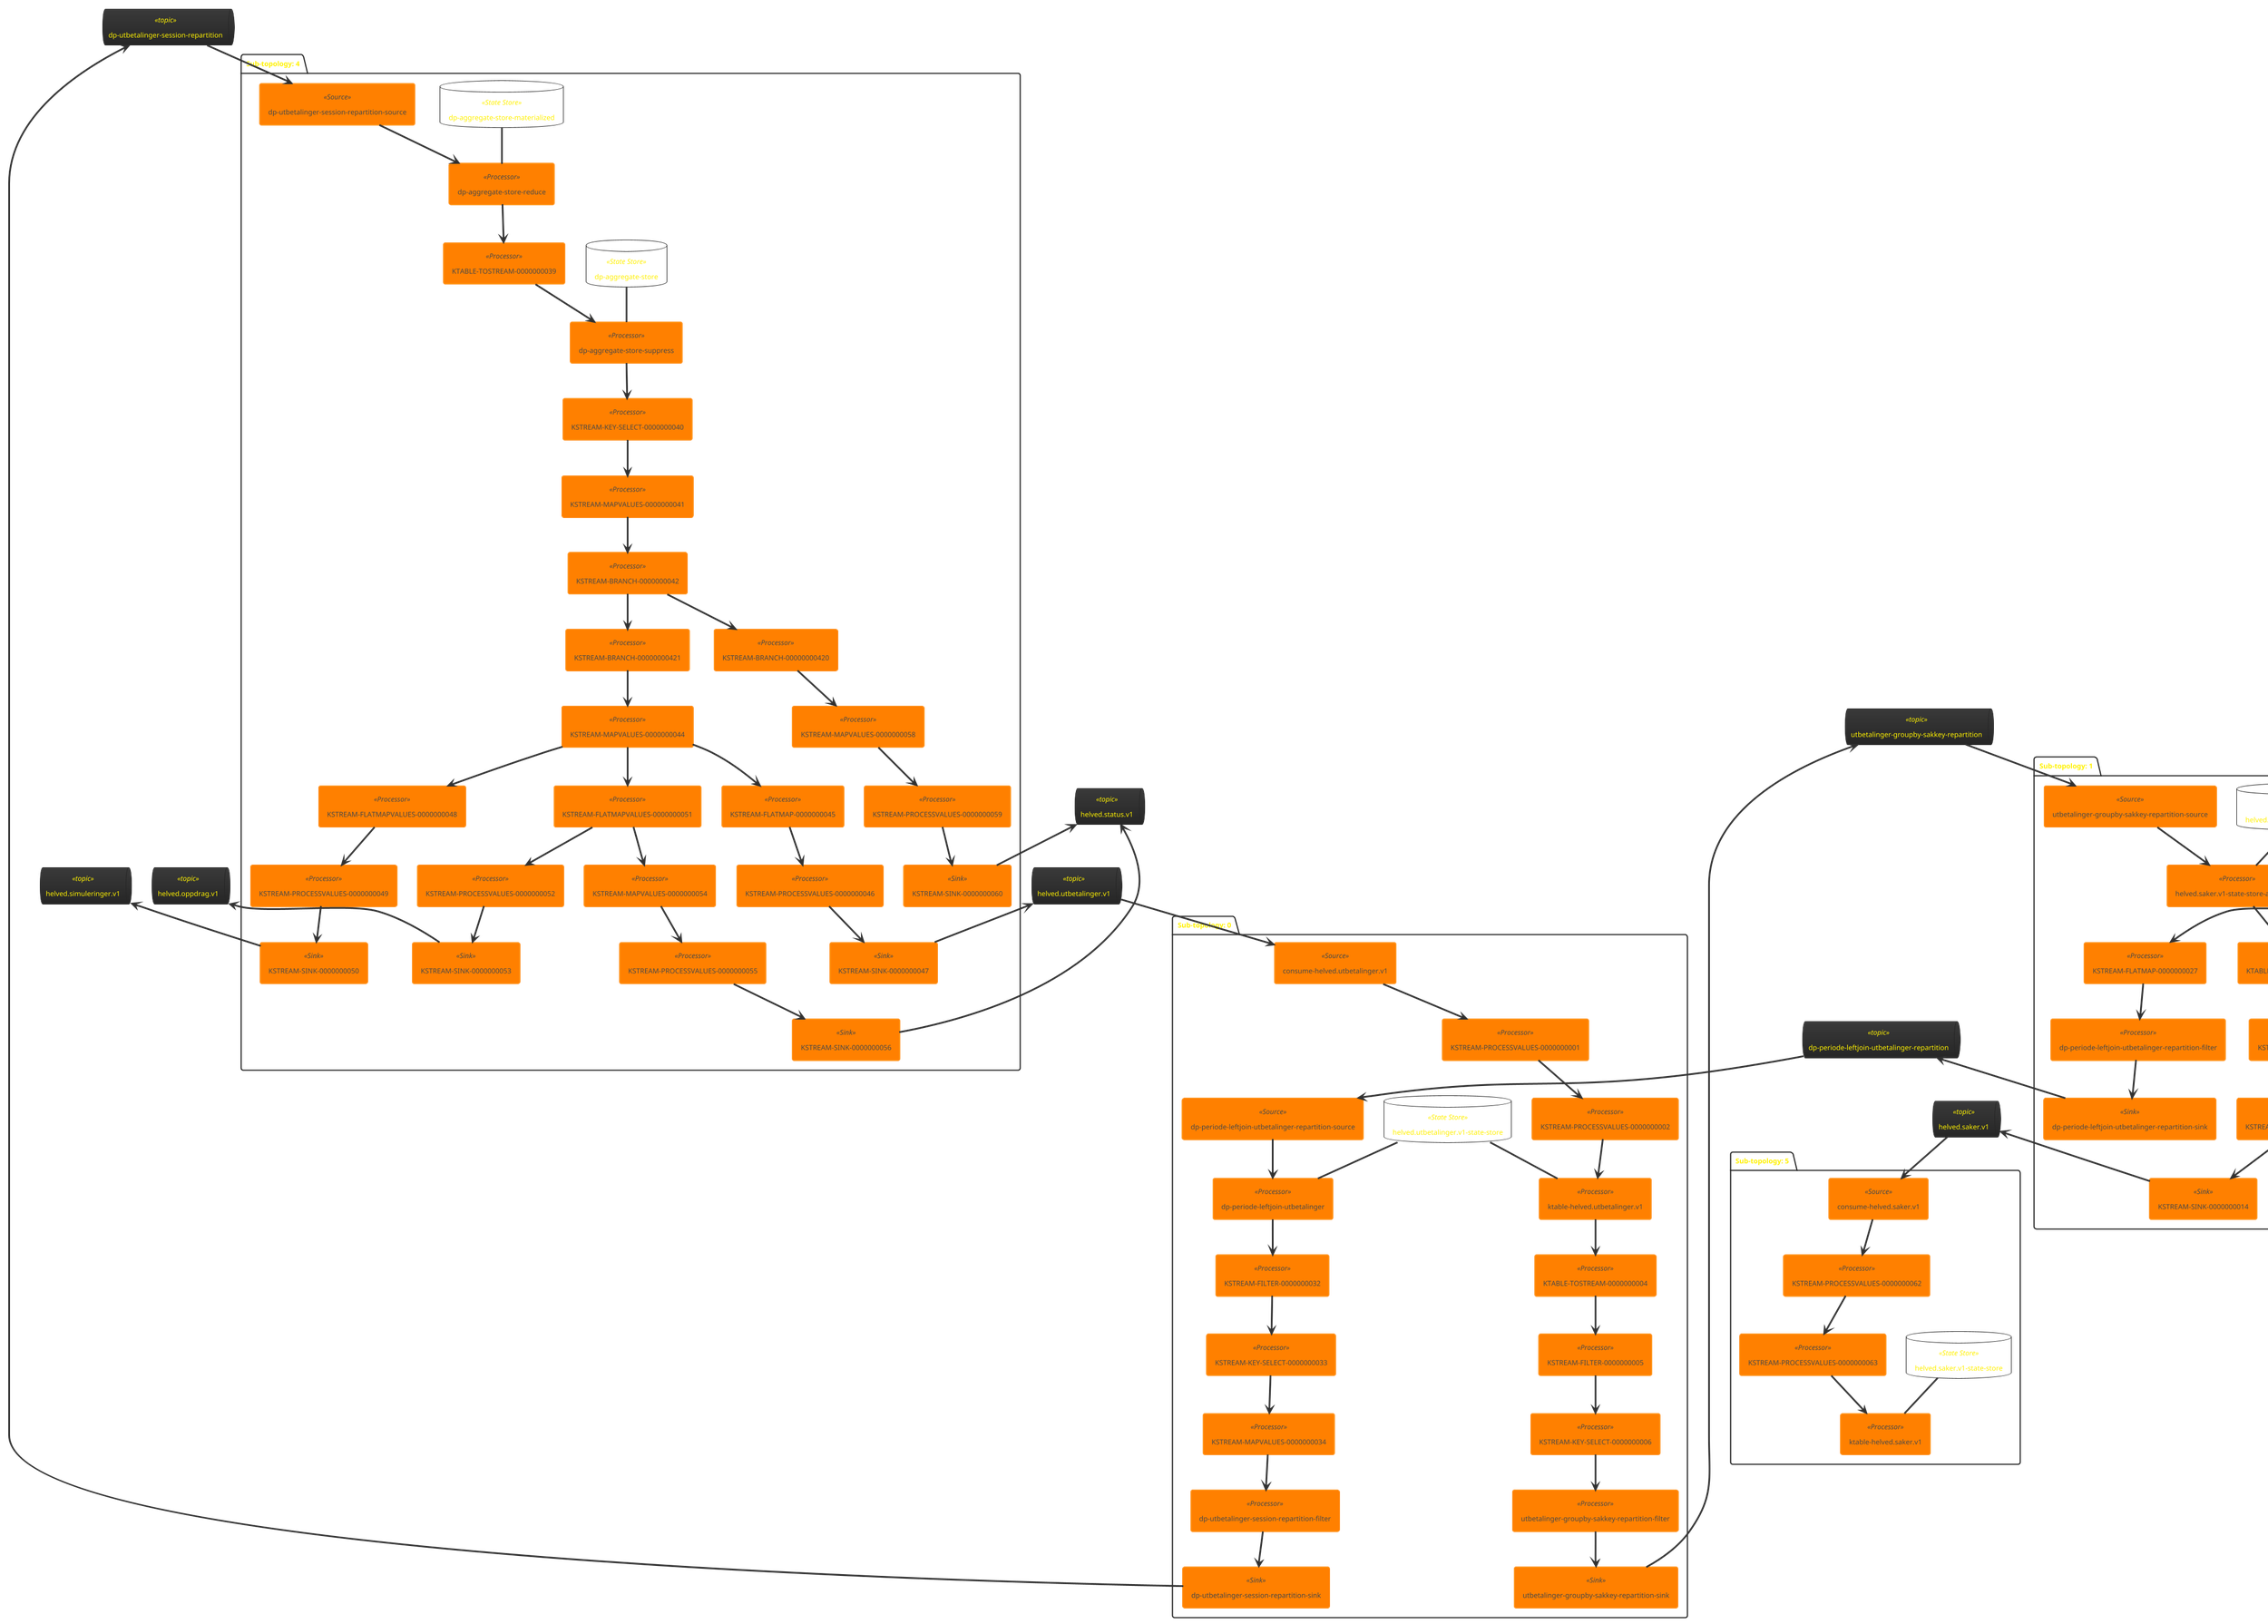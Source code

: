 @startuml
!theme black-knight
queue "dp-utbetalinger-session-repartition" <<topic>> as dp_utbetalinger_session_repartition
queue "utbetalinger-groupby-sakkey-repartition" <<topic>> as utbetalinger_groupby_sakkey_repartition
queue "helved.utbetalinger.v1" <<topic>> as helved_utbetalinger_v1
queue "dp-periode-leftjoin-utbetalinger-repartition" <<topic>> as dp_periode_leftjoin_utbetalinger_repartition
queue "helved.saker.v1" <<topic>> as helved_saker_v1
queue "dptuple-leftjoin-saker-repartition" <<topic>> as dptuple_leftjoin_saker_repartition
queue "from-teamdagpenger.utbetaling.v1-repartition" <<topic>> as from_teamdagpenger_utbetaling_v1_repartition
queue "teamdagpenger.utbetaling.v1" <<topic>> as teamdagpenger_utbetaling_v1
queue "helved.simuleringer.v1" <<topic>> as helved_simuleringer_v1
queue "helved.oppdrag.v1" <<topic>> as helved_oppdrag_v1
queue "helved.status.v1" <<topic>> as helved_status_v1
package "Sub-topology: 0" {
	database "helved.utbetalinger.v1-state-store" <<State Store>> as helved_utbetalinger_v1_state_store
	agent "consume-helved.utbetalinger.v1" <<Source>> as consume_helved_utbetalinger_v1
	agent "KSTREAM-PROCESSVALUES-0000000001" <<Processor>> as KSTREAM_PROCESSVALUES_0000000001
	agent "KSTREAM-PROCESSVALUES-0000000002" <<Processor>> as KSTREAM_PROCESSVALUES_0000000002
	agent "dp-periode-leftjoin-utbetalinger-repartition-source" <<Source>> as dp_periode_leftjoin_utbetalinger_repartition_source
	agent "dp-periode-leftjoin-utbetalinger" <<Processor>> as dp_periode_leftjoin_utbetalinger
	agent "ktable-helved.utbetalinger.v1" <<Processor>> as ktable_helved_utbetalinger_v1
	agent "KSTREAM-FILTER-0000000032" <<Processor>> as KSTREAM_FILTER_0000000032
	agent "KTABLE-TOSTREAM-0000000004" <<Processor>> as KTABLE_TOSTREAM_0000000004
	agent "KSTREAM-FILTER-0000000005" <<Processor>> as KSTREAM_FILTER_0000000005
	agent "KSTREAM-KEY-SELECT-0000000033" <<Processor>> as KSTREAM_KEY_SELECT_0000000033
	agent "KSTREAM-KEY-SELECT-0000000006" <<Processor>> as KSTREAM_KEY_SELECT_0000000006
	agent "KSTREAM-MAPVALUES-0000000034" <<Processor>> as KSTREAM_MAPVALUES_0000000034
	agent "dp-utbetalinger-session-repartition-filter" <<Processor>> as dp_utbetalinger_session_repartition_filter
	agent "utbetalinger-groupby-sakkey-repartition-filter" <<Processor>> as utbetalinger_groupby_sakkey_repartition_filter
	agent "dp-utbetalinger-session-repartition-sink" <<Sink>> as dp_utbetalinger_session_repartition_sink
	agent "utbetalinger-groupby-sakkey-repartition-sink" <<Sink>> as utbetalinger_groupby_sakkey_repartition_sink
	helved_utbetalinger_v1 --> consume_helved_utbetalinger_v1
	dp_periode_leftjoin_utbetalinger_repartition --> dp_periode_leftjoin_utbetalinger_repartition_source
	helved_utbetalinger_v1_state_store -- dp_periode_leftjoin_utbetalinger
	helved_utbetalinger_v1_state_store -- ktable_helved_utbetalinger_v1
	dp_utbetalinger_session_repartition <-- dp_utbetalinger_session_repartition_sink
	utbetalinger_groupby_sakkey_repartition <-- utbetalinger_groupby_sakkey_repartition_sink
	consume_helved_utbetalinger_v1 --> KSTREAM_PROCESSVALUES_0000000001
	KSTREAM_PROCESSVALUES_0000000001 --> KSTREAM_PROCESSVALUES_0000000002
	KSTREAM_PROCESSVALUES_0000000002 --> ktable_helved_utbetalinger_v1
	dp_periode_leftjoin_utbetalinger_repartition_source --> dp_periode_leftjoin_utbetalinger
	dp_periode_leftjoin_utbetalinger --> KSTREAM_FILTER_0000000032
	ktable_helved_utbetalinger_v1 --> KTABLE_TOSTREAM_0000000004
	KSTREAM_FILTER_0000000032 --> KSTREAM_KEY_SELECT_0000000033
	KTABLE_TOSTREAM_0000000004 --> KSTREAM_FILTER_0000000005
	KSTREAM_FILTER_0000000005 --> KSTREAM_KEY_SELECT_0000000006
	KSTREAM_KEY_SELECT_0000000033 --> KSTREAM_MAPVALUES_0000000034
	KSTREAM_KEY_SELECT_0000000006 --> utbetalinger_groupby_sakkey_repartition_filter
	KSTREAM_MAPVALUES_0000000034 --> dp_utbetalinger_session_repartition_filter
	dp_utbetalinger_session_repartition_filter --> dp_utbetalinger_session_repartition_sink
	utbetalinger_groupby_sakkey_repartition_filter --> utbetalinger_groupby_sakkey_repartition_sink
}
package "Sub-topology: 1" {
	database "helved.saker.v1-state-store-materialized" <<State Store>> as helved_saker_v1_state_store_materialized
	agent "utbetalinger-groupby-sakkey-repartition-source" <<Source>> as utbetalinger_groupby_sakkey_repartition_source
	agent "dptuple-leftjoin-saker-repartition-source" <<Source>> as dptuple_leftjoin_saker_repartition_source
	agent "helved.saker.v1-state-store-aggregate" <<Processor>> as helved_saker_v1_state_store_aggregate
	agent "KTABLE-TOSTREAM-0000000011" <<Processor>> as KTABLE_TOSTREAM_0000000011
	agent "dptuple-leftjoin-saker" <<Processor>> as dptuple_leftjoin_saker
	agent "KSTREAM-FILTER-0000000012" <<Processor>> as KSTREAM_FILTER_0000000012
	agent "KSTREAM-FLATMAP-0000000027" <<Processor>> as KSTREAM_FLATMAP_0000000027
	agent "KSTREAM-PROCESSVALUES-0000000013" <<Processor>> as KSTREAM_PROCESSVALUES_0000000013
	agent "dp-periode-leftjoin-utbetalinger-repartition-filter" <<Processor>> as dp_periode_leftjoin_utbetalinger_repartition_filter
	agent "KSTREAM-SINK-0000000014" <<Sink>> as KSTREAM_SINK_0000000014
	agent "dp-periode-leftjoin-utbetalinger-repartition-sink" <<Sink>> as dp_periode_leftjoin_utbetalinger_repartition_sink
	utbetalinger_groupby_sakkey_repartition --> utbetalinger_groupby_sakkey_repartition_source
	dptuple_leftjoin_saker_repartition --> dptuple_leftjoin_saker_repartition_source
	helved_saker_v1_state_store_materialized -- helved_saker_v1_state_store_aggregate
	helved_saker_v1_state_store_materialized -- dptuple_leftjoin_saker
	helved_saker_v1 <-- KSTREAM_SINK_0000000014
	dp_periode_leftjoin_utbetalinger_repartition <-- dp_periode_leftjoin_utbetalinger_repartition_sink
	utbetalinger_groupby_sakkey_repartition_source --> helved_saker_v1_state_store_aggregate
	dptuple_leftjoin_saker_repartition_source --> dptuple_leftjoin_saker
	helved_saker_v1_state_store_aggregate --> KTABLE_TOSTREAM_0000000011
	KTABLE_TOSTREAM_0000000011 --> KSTREAM_FILTER_0000000012
	dptuple_leftjoin_saker --> KSTREAM_FLATMAP_0000000027
	KSTREAM_FILTER_0000000012 --> KSTREAM_PROCESSVALUES_0000000013
	KSTREAM_FLATMAP_0000000027 --> dp_periode_leftjoin_utbetalinger_repartition_filter
	KSTREAM_PROCESSVALUES_0000000013 --> KSTREAM_SINK_0000000014
	dp_periode_leftjoin_utbetalinger_repartition_filter --> dp_periode_leftjoin_utbetalinger_repartition_sink
}
package "Sub-topology: 2" {
	agent "consume-teamdagpenger.utbetaling.v1" <<Source>> as consume_teamdagpenger_utbetaling_v1
	agent "KSTREAM-PROCESSVALUES-0000000016" <<Processor>> as KSTREAM_PROCESSVALUES_0000000016
	agent "KSTREAM-FILTER-0000000017" <<Processor>> as KSTREAM_FILTER_0000000017
	agent "from-teamdagpenger.utbetaling.v1-repartition-filter" <<Processor>> as from_teamdagpenger_utbetaling_v1_repartition_filter
	agent "from-teamdagpenger.utbetaling.v1-repartition-sink" <<Sink>> as from_teamdagpenger_utbetaling_v1_repartition_sink
	teamdagpenger_utbetaling_v1 --> consume_teamdagpenger_utbetaling_v1
	from_teamdagpenger_utbetaling_v1_repartition <-- from_teamdagpenger_utbetaling_v1_repartition_sink
	consume_teamdagpenger_utbetaling_v1 --> KSTREAM_PROCESSVALUES_0000000016
	KSTREAM_PROCESSVALUES_0000000016 --> KSTREAM_FILTER_0000000017
	KSTREAM_FILTER_0000000017 --> from_teamdagpenger_utbetaling_v1_repartition_filter
	from_teamdagpenger_utbetaling_v1_repartition_filter --> from_teamdagpenger_utbetaling_v1_repartition_sink
}
package "Sub-topology: 3" {
	agent "from-teamdagpenger.utbetaling.v1-repartition-source" <<Source>> as from_teamdagpenger_utbetaling_v1_repartition_source
	agent "KSTREAM-MAPVALUES-0000000021" <<Processor>> as KSTREAM_MAPVALUES_0000000021
	agent "KSTREAM-KEY-SELECT-0000000022" <<Processor>> as KSTREAM_KEY_SELECT_0000000022
	agent "dptuple-leftjoin-saker-repartition-filter" <<Processor>> as dptuple_leftjoin_saker_repartition_filter
	agent "dptuple-leftjoin-saker-repartition-sink" <<Sink>> as dptuple_leftjoin_saker_repartition_sink
	from_teamdagpenger_utbetaling_v1_repartition --> from_teamdagpenger_utbetaling_v1_repartition_source
	dptuple_leftjoin_saker_repartition <-- dptuple_leftjoin_saker_repartition_sink
	from_teamdagpenger_utbetaling_v1_repartition_source --> KSTREAM_MAPVALUES_0000000021
	KSTREAM_MAPVALUES_0000000021 --> KSTREAM_KEY_SELECT_0000000022
	KSTREAM_KEY_SELECT_0000000022 --> dptuple_leftjoin_saker_repartition_filter
	dptuple_leftjoin_saker_repartition_filter --> dptuple_leftjoin_saker_repartition_sink
}
package "Sub-topology: 4" {
	database "dp-aggregate-store-materialized" <<State Store>> as dp_aggregate_store_materialized
	database "dp-aggregate-store" <<State Store>> as dp_aggregate_store
	agent "dp-utbetalinger-session-repartition-source" <<Source>> as dp_utbetalinger_session_repartition_source
	agent "dp-aggregate-store-reduce" <<Processor>> as dp_aggregate_store_reduce
	agent "KTABLE-TOSTREAM-0000000039" <<Processor>> as KTABLE_TOSTREAM_0000000039
	agent "dp-aggregate-store-suppress" <<Processor>> as dp_aggregate_store_suppress
	agent "KSTREAM-KEY-SELECT-0000000040" <<Processor>> as KSTREAM_KEY_SELECT_0000000040
	agent "KSTREAM-MAPVALUES-0000000041" <<Processor>> as KSTREAM_MAPVALUES_0000000041
	agent "KSTREAM-BRANCH-0000000042" <<Processor>> as KSTREAM_BRANCH_0000000042
	agent "KSTREAM-BRANCH-00000000421" <<Processor>> as KSTREAM_BRANCH_00000000421
	agent "KSTREAM-MAPVALUES-0000000044" <<Processor>> as KSTREAM_MAPVALUES_0000000044
	agent "KSTREAM-FLATMAPVALUES-0000000051" <<Processor>> as KSTREAM_FLATMAPVALUES_0000000051
	agent "KSTREAM-BRANCH-00000000420" <<Processor>> as KSTREAM_BRANCH_00000000420
	agent "KSTREAM-FLATMAP-0000000045" <<Processor>> as KSTREAM_FLATMAP_0000000045
	agent "KSTREAM-FLATMAPVALUES-0000000048" <<Processor>> as KSTREAM_FLATMAPVALUES_0000000048
	agent "KSTREAM-MAPVALUES-0000000054" <<Processor>> as KSTREAM_MAPVALUES_0000000054
	agent "KSTREAM-MAPVALUES-0000000058" <<Processor>> as KSTREAM_MAPVALUES_0000000058
	agent "KSTREAM-PROCESSVALUES-0000000046" <<Processor>> as KSTREAM_PROCESSVALUES_0000000046
	agent "KSTREAM-PROCESSVALUES-0000000049" <<Processor>> as KSTREAM_PROCESSVALUES_0000000049
	agent "KSTREAM-PROCESSVALUES-0000000052" <<Processor>> as KSTREAM_PROCESSVALUES_0000000052
	agent "KSTREAM-PROCESSVALUES-0000000055" <<Processor>> as KSTREAM_PROCESSVALUES_0000000055
	agent "KSTREAM-PROCESSVALUES-0000000059" <<Processor>> as KSTREAM_PROCESSVALUES_0000000059
	agent "KSTREAM-SINK-0000000047" <<Sink>> as KSTREAM_SINK_0000000047
	agent "KSTREAM-SINK-0000000050" <<Sink>> as KSTREAM_SINK_0000000050
	agent "KSTREAM-SINK-0000000053" <<Sink>> as KSTREAM_SINK_0000000053
	agent "KSTREAM-SINK-0000000056" <<Sink>> as KSTREAM_SINK_0000000056
	agent "KSTREAM-SINK-0000000060" <<Sink>> as KSTREAM_SINK_0000000060
	dp_utbetalinger_session_repartition --> dp_utbetalinger_session_repartition_source
	dp_aggregate_store_materialized -- dp_aggregate_store_reduce
	dp_aggregate_store -- dp_aggregate_store_suppress
	helved_utbetalinger_v1 <-- KSTREAM_SINK_0000000047
	helved_simuleringer_v1 <-- KSTREAM_SINK_0000000050
	helved_oppdrag_v1 <-- KSTREAM_SINK_0000000053
	helved_status_v1 <-- KSTREAM_SINK_0000000056
	helved_status_v1 <-- KSTREAM_SINK_0000000060
	dp_utbetalinger_session_repartition_source --> dp_aggregate_store_reduce
	dp_aggregate_store_reduce --> KTABLE_TOSTREAM_0000000039
	KTABLE_TOSTREAM_0000000039 --> dp_aggregate_store_suppress
	dp_aggregate_store_suppress --> KSTREAM_KEY_SELECT_0000000040
	KSTREAM_KEY_SELECT_0000000040 --> KSTREAM_MAPVALUES_0000000041
	KSTREAM_MAPVALUES_0000000041 --> KSTREAM_BRANCH_0000000042
	KSTREAM_BRANCH_0000000042 --> KSTREAM_BRANCH_00000000420
	KSTREAM_BRANCH_0000000042 --> KSTREAM_BRANCH_00000000421
	KSTREAM_BRANCH_00000000421 --> KSTREAM_MAPVALUES_0000000044
	KSTREAM_MAPVALUES_0000000044 --> KSTREAM_FLATMAPVALUES_0000000051
	KSTREAM_MAPVALUES_0000000044 --> KSTREAM_FLATMAP_0000000045
	KSTREAM_MAPVALUES_0000000044 --> KSTREAM_FLATMAPVALUES_0000000048
	KSTREAM_FLATMAPVALUES_0000000051 --> KSTREAM_MAPVALUES_0000000054
	KSTREAM_FLATMAPVALUES_0000000051 --> KSTREAM_PROCESSVALUES_0000000052
	KSTREAM_BRANCH_00000000420 --> KSTREAM_MAPVALUES_0000000058
	KSTREAM_FLATMAP_0000000045 --> KSTREAM_PROCESSVALUES_0000000046
	KSTREAM_FLATMAPVALUES_0000000048 --> KSTREAM_PROCESSVALUES_0000000049
	KSTREAM_MAPVALUES_0000000054 --> KSTREAM_PROCESSVALUES_0000000055
	KSTREAM_MAPVALUES_0000000058 --> KSTREAM_PROCESSVALUES_0000000059
	KSTREAM_PROCESSVALUES_0000000046 --> KSTREAM_SINK_0000000047
	KSTREAM_PROCESSVALUES_0000000049 --> KSTREAM_SINK_0000000050
	KSTREAM_PROCESSVALUES_0000000052 --> KSTREAM_SINK_0000000053
	KSTREAM_PROCESSVALUES_0000000055 --> KSTREAM_SINK_0000000056
	KSTREAM_PROCESSVALUES_0000000059 --> KSTREAM_SINK_0000000060
}
package "Sub-topology: 5" {
	database "helved.saker.v1-state-store" <<State Store>> as helved_saker_v1_state_store
	agent "consume-helved.saker.v1" <<Source>> as consume_helved_saker_v1
	agent "KSTREAM-PROCESSVALUES-0000000062" <<Processor>> as KSTREAM_PROCESSVALUES_0000000062
	agent "KSTREAM-PROCESSVALUES-0000000063" <<Processor>> as KSTREAM_PROCESSVALUES_0000000063
	agent "ktable-helved.saker.v1" <<Processor>> as ktable_helved_saker_v1
	helved_saker_v1 --> consume_helved_saker_v1
	helved_saker_v1_state_store -- ktable_helved_saker_v1
	consume_helved_saker_v1 --> KSTREAM_PROCESSVALUES_0000000062
	KSTREAM_PROCESSVALUES_0000000062 --> KSTREAM_PROCESSVALUES_0000000063
	KSTREAM_PROCESSVALUES_0000000063 --> ktable_helved_saker_v1
}
@enduml